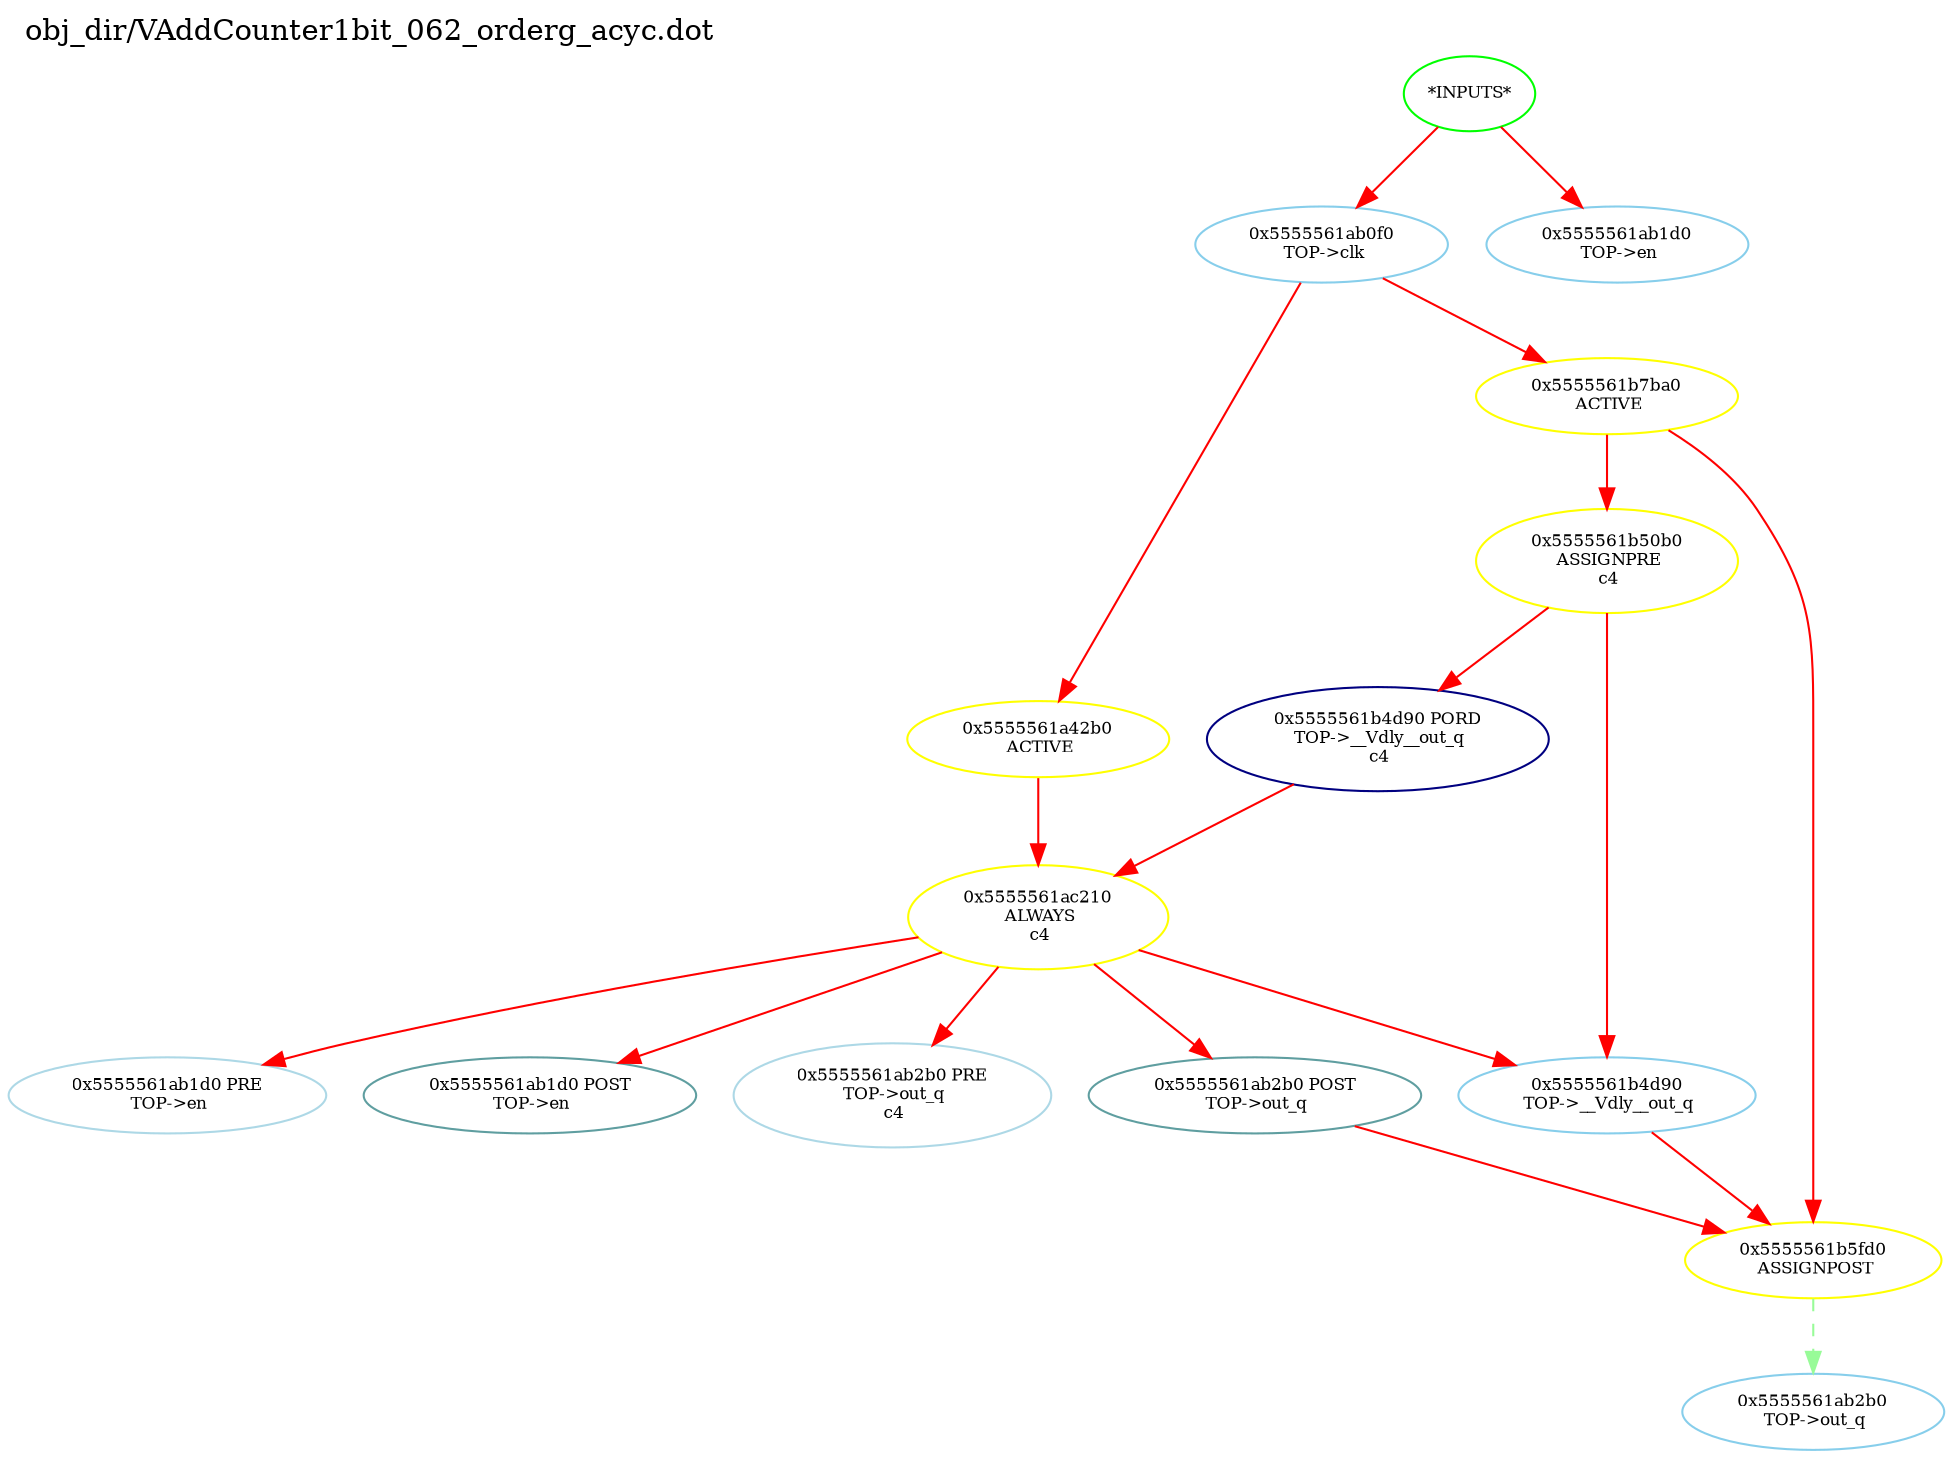 digraph v3graph {
	graph	[label="obj_dir/VAddCounter1bit_062_orderg_acyc.dot",
		 labelloc=t, labeljust=l,
		 //size="7.5,10",
		 rankdir=TB];
	n0	[fontsize=8 label="*INPUTS*", color=green];
	n0x5555561aaf30_1	[fontsize=8 label="0x5555561ab0f0\n TOP->clk", color=skyblue];
	n0x5555561aaf30_2	[fontsize=8 label="0x5555561ab1d0\n TOP->en", color=skyblue];
	n0x5555561aaf30_3	[fontsize=8 label="0x5555561a42b0\n ACTIVE", color=yellow];
	n0x5555561aaf30_4	[fontsize=8 label="0x5555561ac210\n ALWAYS\n c4", color=yellow];
	n0x5555561aaf30_5	[fontsize=8 label="0x5555561ab1d0 PRE\n TOP->en", color=lightblue];
	n0x5555561aaf30_6	[fontsize=8 label="0x5555561ab1d0 POST\n TOP->en", color=CadetBlue];
	n0x5555561aaf30_7	[fontsize=8 label="0x5555561ab2b0 PRE\n TOP->out_q\n c4", color=lightblue];
	n0x5555561aaf30_8	[fontsize=8 label="0x5555561ab2b0 POST\n TOP->out_q", color=CadetBlue];
	n0x5555561aaf30_9	[fontsize=8 label="0x5555561b4d90 PORD\n TOP->__Vdly__out_q\n c4", color=NavyBlue];
	n0x5555561aaf30_10	[fontsize=8 label="0x5555561b4d90\n TOP->__Vdly__out_q", color=skyblue];
	n0x5555561aaf30_11	[fontsize=8 label="0x5555561b7ba0\n ACTIVE", color=yellow];
	n0x5555561aaf30_12	[fontsize=8 label="0x5555561b50b0\n ASSIGNPRE\n c4", color=yellow];
	n0x5555561aaf30_13	[fontsize=8 label="0x5555561b5fd0\n ASSIGNPOST", color=yellow];
	n0x5555561aaf30_14	[fontsize=8 label="0x5555561ab2b0\n TOP->out_q", color=skyblue];
	n0 -> n0x5555561aaf30_1 [fontsize=8 label="" weight=1 color=red];
	n0 -> n0x5555561aaf30_2 [fontsize=8 label="" weight=1 color=red];
	n0x5555561aaf30_1 -> n0x5555561aaf30_3 [fontsize=8 label="" weight=8 color=red];
	n0x5555561aaf30_1 -> n0x5555561aaf30_11 [fontsize=8 label="" weight=8 color=red];
	n0x5555561aaf30_3 -> n0x5555561aaf30_4 [fontsize=8 label="" weight=32 color=red];
	n0x5555561aaf30_4 -> n0x5555561aaf30_5 [fontsize=8 label="" weight=32 color=red];
	n0x5555561aaf30_4 -> n0x5555561aaf30_6 [fontsize=8 label="" weight=2 color=red];
	n0x5555561aaf30_4 -> n0x5555561aaf30_7 [fontsize=8 label="" weight=32 color=red];
	n0x5555561aaf30_4 -> n0x5555561aaf30_8 [fontsize=8 label="" weight=2 color=red];
	n0x5555561aaf30_4 -> n0x5555561aaf30_10 [fontsize=8 label="" weight=32 color=red];
	n0x5555561aaf30_8 -> n0x5555561aaf30_13 [fontsize=8 label="" weight=2 color=red];
	n0x5555561aaf30_9 -> n0x5555561aaf30_4 [fontsize=8 label="" weight=32 color=red];
	n0x5555561aaf30_10 -> n0x5555561aaf30_13 [fontsize=8 label="" weight=8 color=red];
	n0x5555561aaf30_11 -> n0x5555561aaf30_12 [fontsize=8 label="" weight=32 color=red];
	n0x5555561aaf30_11 -> n0x5555561aaf30_13 [fontsize=8 label="" weight=32 color=red];
	n0x5555561aaf30_12 -> n0x5555561aaf30_9 [fontsize=8 label="" weight=32 color=red];
	n0x5555561aaf30_12 -> n0x5555561aaf30_10 [fontsize=8 label="" weight=32 color=red];
	n0x5555561aaf30_13 -> n0x5555561aaf30_14 [fontsize=8 label="" weight=1 color=PaleGreen style=dashed];
}
